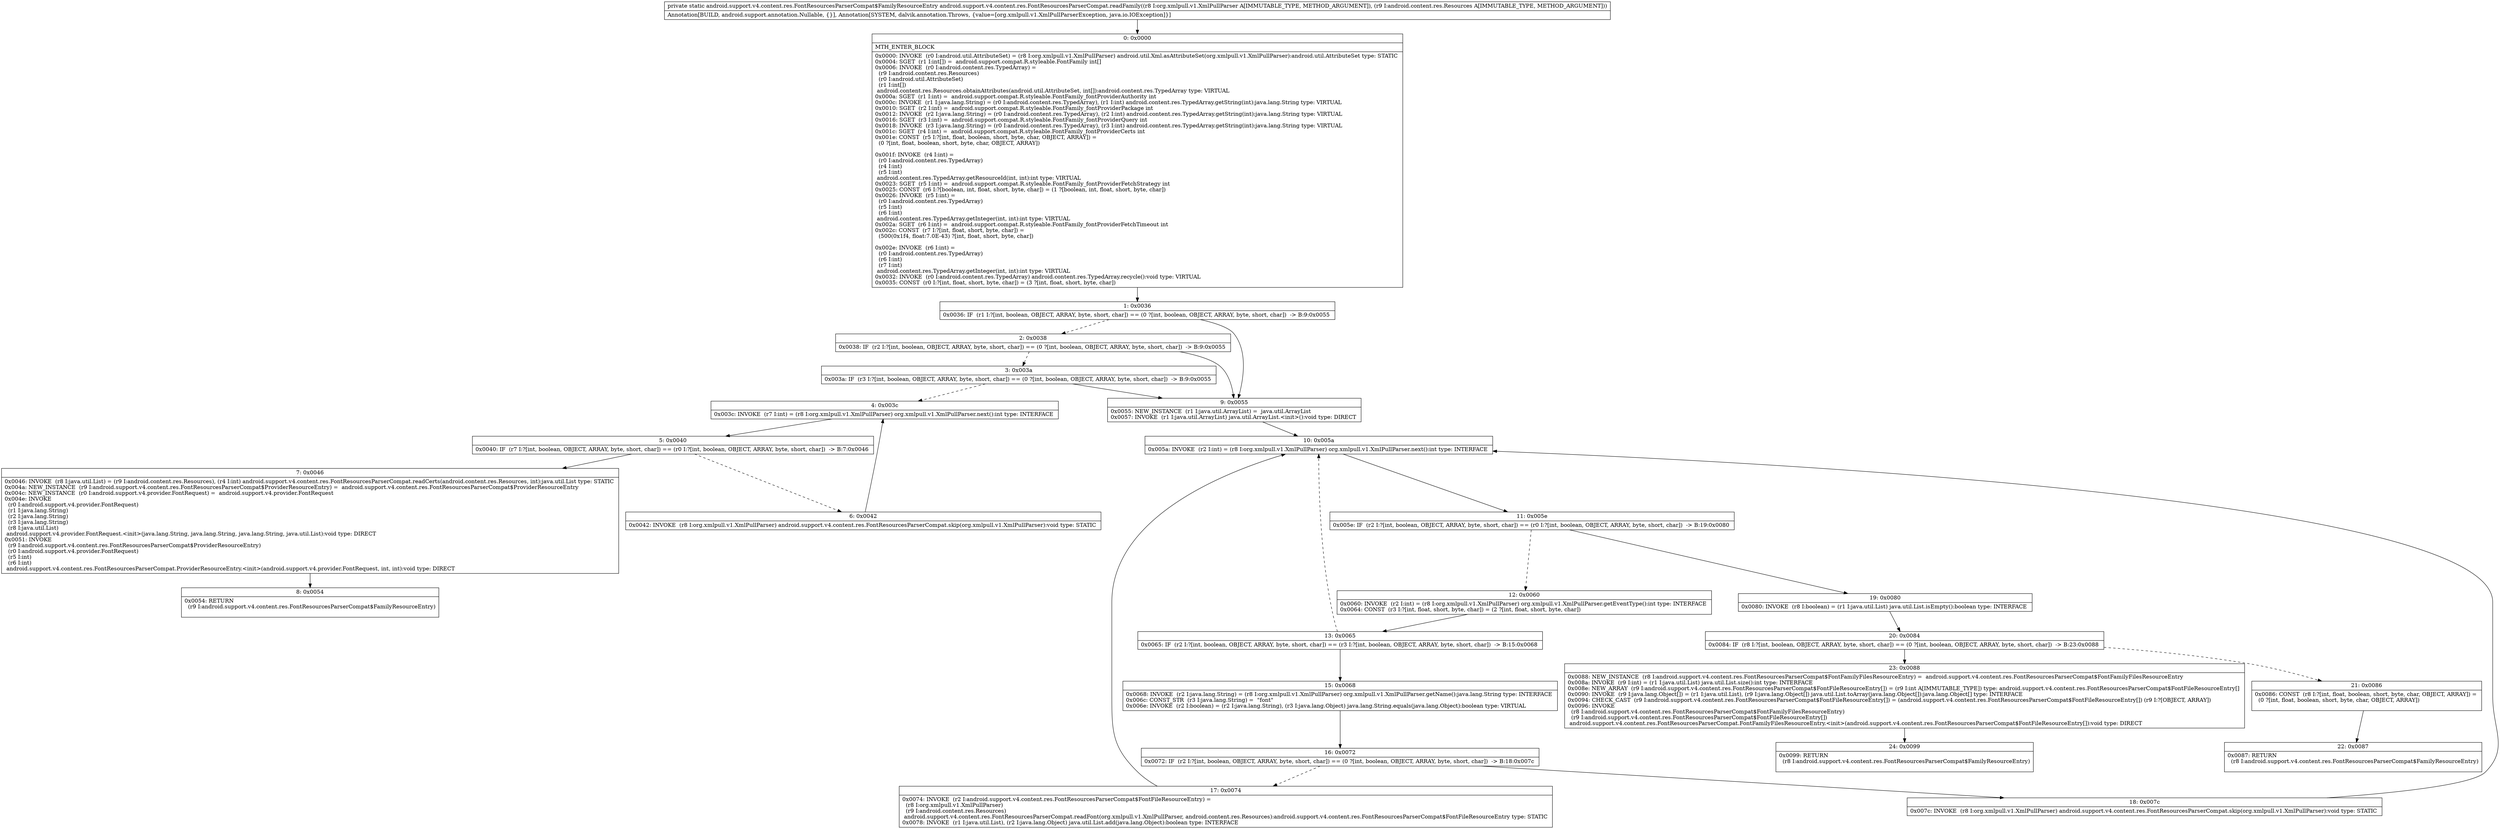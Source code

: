 digraph "CFG forandroid.support.v4.content.res.FontResourcesParserCompat.readFamily(Lorg\/xmlpull\/v1\/XmlPullParser;Landroid\/content\/res\/Resources;)Landroid\/support\/v4\/content\/res\/FontResourcesParserCompat$FamilyResourceEntry;" {
Node_0 [shape=record,label="{0\:\ 0x0000|MTH_ENTER_BLOCK\l|0x0000: INVOKE  (r0 I:android.util.AttributeSet) = (r8 I:org.xmlpull.v1.XmlPullParser) android.util.Xml.asAttributeSet(org.xmlpull.v1.XmlPullParser):android.util.AttributeSet type: STATIC \l0x0004: SGET  (r1 I:int[]) =  android.support.compat.R.styleable.FontFamily int[] \l0x0006: INVOKE  (r0 I:android.content.res.TypedArray) = \l  (r9 I:android.content.res.Resources)\l  (r0 I:android.util.AttributeSet)\l  (r1 I:int[])\l android.content.res.Resources.obtainAttributes(android.util.AttributeSet, int[]):android.content.res.TypedArray type: VIRTUAL \l0x000a: SGET  (r1 I:int) =  android.support.compat.R.styleable.FontFamily_fontProviderAuthority int \l0x000c: INVOKE  (r1 I:java.lang.String) = (r0 I:android.content.res.TypedArray), (r1 I:int) android.content.res.TypedArray.getString(int):java.lang.String type: VIRTUAL \l0x0010: SGET  (r2 I:int) =  android.support.compat.R.styleable.FontFamily_fontProviderPackage int \l0x0012: INVOKE  (r2 I:java.lang.String) = (r0 I:android.content.res.TypedArray), (r2 I:int) android.content.res.TypedArray.getString(int):java.lang.String type: VIRTUAL \l0x0016: SGET  (r3 I:int) =  android.support.compat.R.styleable.FontFamily_fontProviderQuery int \l0x0018: INVOKE  (r3 I:java.lang.String) = (r0 I:android.content.res.TypedArray), (r3 I:int) android.content.res.TypedArray.getString(int):java.lang.String type: VIRTUAL \l0x001c: SGET  (r4 I:int) =  android.support.compat.R.styleable.FontFamily_fontProviderCerts int \l0x001e: CONST  (r5 I:?[int, float, boolean, short, byte, char, OBJECT, ARRAY]) = \l  (0 ?[int, float, boolean, short, byte, char, OBJECT, ARRAY])\l \l0x001f: INVOKE  (r4 I:int) = \l  (r0 I:android.content.res.TypedArray)\l  (r4 I:int)\l  (r5 I:int)\l android.content.res.TypedArray.getResourceId(int, int):int type: VIRTUAL \l0x0023: SGET  (r5 I:int) =  android.support.compat.R.styleable.FontFamily_fontProviderFetchStrategy int \l0x0025: CONST  (r6 I:?[boolean, int, float, short, byte, char]) = (1 ?[boolean, int, float, short, byte, char]) \l0x0026: INVOKE  (r5 I:int) = \l  (r0 I:android.content.res.TypedArray)\l  (r5 I:int)\l  (r6 I:int)\l android.content.res.TypedArray.getInteger(int, int):int type: VIRTUAL \l0x002a: SGET  (r6 I:int) =  android.support.compat.R.styleable.FontFamily_fontProviderFetchTimeout int \l0x002c: CONST  (r7 I:?[int, float, short, byte, char]) = \l  (500(0x1f4, float:7.0E\-43) ?[int, float, short, byte, char])\l \l0x002e: INVOKE  (r6 I:int) = \l  (r0 I:android.content.res.TypedArray)\l  (r6 I:int)\l  (r7 I:int)\l android.content.res.TypedArray.getInteger(int, int):int type: VIRTUAL \l0x0032: INVOKE  (r0 I:android.content.res.TypedArray) android.content.res.TypedArray.recycle():void type: VIRTUAL \l0x0035: CONST  (r0 I:?[int, float, short, byte, char]) = (3 ?[int, float, short, byte, char]) \l}"];
Node_1 [shape=record,label="{1\:\ 0x0036|0x0036: IF  (r1 I:?[int, boolean, OBJECT, ARRAY, byte, short, char]) == (0 ?[int, boolean, OBJECT, ARRAY, byte, short, char])  \-\> B:9:0x0055 \l}"];
Node_2 [shape=record,label="{2\:\ 0x0038|0x0038: IF  (r2 I:?[int, boolean, OBJECT, ARRAY, byte, short, char]) == (0 ?[int, boolean, OBJECT, ARRAY, byte, short, char])  \-\> B:9:0x0055 \l}"];
Node_3 [shape=record,label="{3\:\ 0x003a|0x003a: IF  (r3 I:?[int, boolean, OBJECT, ARRAY, byte, short, char]) == (0 ?[int, boolean, OBJECT, ARRAY, byte, short, char])  \-\> B:9:0x0055 \l}"];
Node_4 [shape=record,label="{4\:\ 0x003c|0x003c: INVOKE  (r7 I:int) = (r8 I:org.xmlpull.v1.XmlPullParser) org.xmlpull.v1.XmlPullParser.next():int type: INTERFACE \l}"];
Node_5 [shape=record,label="{5\:\ 0x0040|0x0040: IF  (r7 I:?[int, boolean, OBJECT, ARRAY, byte, short, char]) == (r0 I:?[int, boolean, OBJECT, ARRAY, byte, short, char])  \-\> B:7:0x0046 \l}"];
Node_6 [shape=record,label="{6\:\ 0x0042|0x0042: INVOKE  (r8 I:org.xmlpull.v1.XmlPullParser) android.support.v4.content.res.FontResourcesParserCompat.skip(org.xmlpull.v1.XmlPullParser):void type: STATIC \l}"];
Node_7 [shape=record,label="{7\:\ 0x0046|0x0046: INVOKE  (r8 I:java.util.List) = (r9 I:android.content.res.Resources), (r4 I:int) android.support.v4.content.res.FontResourcesParserCompat.readCerts(android.content.res.Resources, int):java.util.List type: STATIC \l0x004a: NEW_INSTANCE  (r9 I:android.support.v4.content.res.FontResourcesParserCompat$ProviderResourceEntry) =  android.support.v4.content.res.FontResourcesParserCompat$ProviderResourceEntry \l0x004c: NEW_INSTANCE  (r0 I:android.support.v4.provider.FontRequest) =  android.support.v4.provider.FontRequest \l0x004e: INVOKE  \l  (r0 I:android.support.v4.provider.FontRequest)\l  (r1 I:java.lang.String)\l  (r2 I:java.lang.String)\l  (r3 I:java.lang.String)\l  (r8 I:java.util.List)\l android.support.v4.provider.FontRequest.\<init\>(java.lang.String, java.lang.String, java.lang.String, java.util.List):void type: DIRECT \l0x0051: INVOKE  \l  (r9 I:android.support.v4.content.res.FontResourcesParserCompat$ProviderResourceEntry)\l  (r0 I:android.support.v4.provider.FontRequest)\l  (r5 I:int)\l  (r6 I:int)\l android.support.v4.content.res.FontResourcesParserCompat.ProviderResourceEntry.\<init\>(android.support.v4.provider.FontRequest, int, int):void type: DIRECT \l}"];
Node_8 [shape=record,label="{8\:\ 0x0054|0x0054: RETURN  \l  (r9 I:android.support.v4.content.res.FontResourcesParserCompat$FamilyResourceEntry)\l \l}"];
Node_9 [shape=record,label="{9\:\ 0x0055|0x0055: NEW_INSTANCE  (r1 I:java.util.ArrayList) =  java.util.ArrayList \l0x0057: INVOKE  (r1 I:java.util.ArrayList) java.util.ArrayList.\<init\>():void type: DIRECT \l}"];
Node_10 [shape=record,label="{10\:\ 0x005a|0x005a: INVOKE  (r2 I:int) = (r8 I:org.xmlpull.v1.XmlPullParser) org.xmlpull.v1.XmlPullParser.next():int type: INTERFACE \l}"];
Node_11 [shape=record,label="{11\:\ 0x005e|0x005e: IF  (r2 I:?[int, boolean, OBJECT, ARRAY, byte, short, char]) == (r0 I:?[int, boolean, OBJECT, ARRAY, byte, short, char])  \-\> B:19:0x0080 \l}"];
Node_12 [shape=record,label="{12\:\ 0x0060|0x0060: INVOKE  (r2 I:int) = (r8 I:org.xmlpull.v1.XmlPullParser) org.xmlpull.v1.XmlPullParser.getEventType():int type: INTERFACE \l0x0064: CONST  (r3 I:?[int, float, short, byte, char]) = (2 ?[int, float, short, byte, char]) \l}"];
Node_13 [shape=record,label="{13\:\ 0x0065|0x0065: IF  (r2 I:?[int, boolean, OBJECT, ARRAY, byte, short, char]) == (r3 I:?[int, boolean, OBJECT, ARRAY, byte, short, char])  \-\> B:15:0x0068 \l}"];
Node_15 [shape=record,label="{15\:\ 0x0068|0x0068: INVOKE  (r2 I:java.lang.String) = (r8 I:org.xmlpull.v1.XmlPullParser) org.xmlpull.v1.XmlPullParser.getName():java.lang.String type: INTERFACE \l0x006c: CONST_STR  (r3 I:java.lang.String) =  \"font\" \l0x006e: INVOKE  (r2 I:boolean) = (r2 I:java.lang.String), (r3 I:java.lang.Object) java.lang.String.equals(java.lang.Object):boolean type: VIRTUAL \l}"];
Node_16 [shape=record,label="{16\:\ 0x0072|0x0072: IF  (r2 I:?[int, boolean, OBJECT, ARRAY, byte, short, char]) == (0 ?[int, boolean, OBJECT, ARRAY, byte, short, char])  \-\> B:18:0x007c \l}"];
Node_17 [shape=record,label="{17\:\ 0x0074|0x0074: INVOKE  (r2 I:android.support.v4.content.res.FontResourcesParserCompat$FontFileResourceEntry) = \l  (r8 I:org.xmlpull.v1.XmlPullParser)\l  (r9 I:android.content.res.Resources)\l android.support.v4.content.res.FontResourcesParserCompat.readFont(org.xmlpull.v1.XmlPullParser, android.content.res.Resources):android.support.v4.content.res.FontResourcesParserCompat$FontFileResourceEntry type: STATIC \l0x0078: INVOKE  (r1 I:java.util.List), (r2 I:java.lang.Object) java.util.List.add(java.lang.Object):boolean type: INTERFACE \l}"];
Node_18 [shape=record,label="{18\:\ 0x007c|0x007c: INVOKE  (r8 I:org.xmlpull.v1.XmlPullParser) android.support.v4.content.res.FontResourcesParserCompat.skip(org.xmlpull.v1.XmlPullParser):void type: STATIC \l}"];
Node_19 [shape=record,label="{19\:\ 0x0080|0x0080: INVOKE  (r8 I:boolean) = (r1 I:java.util.List) java.util.List.isEmpty():boolean type: INTERFACE \l}"];
Node_20 [shape=record,label="{20\:\ 0x0084|0x0084: IF  (r8 I:?[int, boolean, OBJECT, ARRAY, byte, short, char]) == (0 ?[int, boolean, OBJECT, ARRAY, byte, short, char])  \-\> B:23:0x0088 \l}"];
Node_21 [shape=record,label="{21\:\ 0x0086|0x0086: CONST  (r8 I:?[int, float, boolean, short, byte, char, OBJECT, ARRAY]) = \l  (0 ?[int, float, boolean, short, byte, char, OBJECT, ARRAY])\l \l}"];
Node_22 [shape=record,label="{22\:\ 0x0087|0x0087: RETURN  \l  (r8 I:android.support.v4.content.res.FontResourcesParserCompat$FamilyResourceEntry)\l \l}"];
Node_23 [shape=record,label="{23\:\ 0x0088|0x0088: NEW_INSTANCE  (r8 I:android.support.v4.content.res.FontResourcesParserCompat$FontFamilyFilesResourceEntry) =  android.support.v4.content.res.FontResourcesParserCompat$FontFamilyFilesResourceEntry \l0x008a: INVOKE  (r9 I:int) = (r1 I:java.util.List) java.util.List.size():int type: INTERFACE \l0x008e: NEW_ARRAY  (r9 I:android.support.v4.content.res.FontResourcesParserCompat$FontFileResourceEntry[]) = (r9 I:int A[IMMUTABLE_TYPE]) type: android.support.v4.content.res.FontResourcesParserCompat$FontFileResourceEntry[] \l0x0090: INVOKE  (r9 I:java.lang.Object[]) = (r1 I:java.util.List), (r9 I:java.lang.Object[]) java.util.List.toArray(java.lang.Object[]):java.lang.Object[] type: INTERFACE \l0x0094: CHECK_CAST  (r9 I:android.support.v4.content.res.FontResourcesParserCompat$FontFileResourceEntry[]) = (android.support.v4.content.res.FontResourcesParserCompat$FontFileResourceEntry[]) (r9 I:?[OBJECT, ARRAY]) \l0x0096: INVOKE  \l  (r8 I:android.support.v4.content.res.FontResourcesParserCompat$FontFamilyFilesResourceEntry)\l  (r9 I:android.support.v4.content.res.FontResourcesParserCompat$FontFileResourceEntry[])\l android.support.v4.content.res.FontResourcesParserCompat.FontFamilyFilesResourceEntry.\<init\>(android.support.v4.content.res.FontResourcesParserCompat$FontFileResourceEntry[]):void type: DIRECT \l}"];
Node_24 [shape=record,label="{24\:\ 0x0099|0x0099: RETURN  \l  (r8 I:android.support.v4.content.res.FontResourcesParserCompat$FamilyResourceEntry)\l \l}"];
MethodNode[shape=record,label="{private static android.support.v4.content.res.FontResourcesParserCompat$FamilyResourceEntry android.support.v4.content.res.FontResourcesParserCompat.readFamily((r8 I:org.xmlpull.v1.XmlPullParser A[IMMUTABLE_TYPE, METHOD_ARGUMENT]), (r9 I:android.content.res.Resources A[IMMUTABLE_TYPE, METHOD_ARGUMENT]))  | Annotation[BUILD, android.support.annotation.Nullable, \{\}], Annotation[SYSTEM, dalvik.annotation.Throws, \{value=[org.xmlpull.v1.XmlPullParserException, java.io.IOException]\}]\l}"];
MethodNode -> Node_0;
Node_0 -> Node_1;
Node_1 -> Node_2[style=dashed];
Node_1 -> Node_9;
Node_2 -> Node_3[style=dashed];
Node_2 -> Node_9;
Node_3 -> Node_4[style=dashed];
Node_3 -> Node_9;
Node_4 -> Node_5;
Node_5 -> Node_6[style=dashed];
Node_5 -> Node_7;
Node_6 -> Node_4;
Node_7 -> Node_8;
Node_9 -> Node_10;
Node_10 -> Node_11;
Node_11 -> Node_12[style=dashed];
Node_11 -> Node_19;
Node_12 -> Node_13;
Node_13 -> Node_15;
Node_13 -> Node_10[style=dashed];
Node_15 -> Node_16;
Node_16 -> Node_17[style=dashed];
Node_16 -> Node_18;
Node_17 -> Node_10;
Node_18 -> Node_10;
Node_19 -> Node_20;
Node_20 -> Node_21[style=dashed];
Node_20 -> Node_23;
Node_21 -> Node_22;
Node_23 -> Node_24;
}

